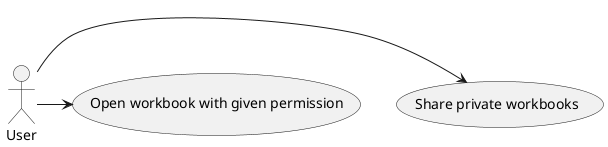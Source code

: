 @startuml  us.png
skinparam handwritten false
skinparam monochrome true
skinparam packageStyle rect
skinparam defaultFontName FG Virgil
skinparam shadowing false

User -> (Share private workbooks)
User -> (Open workbook with given permission)


@enduml